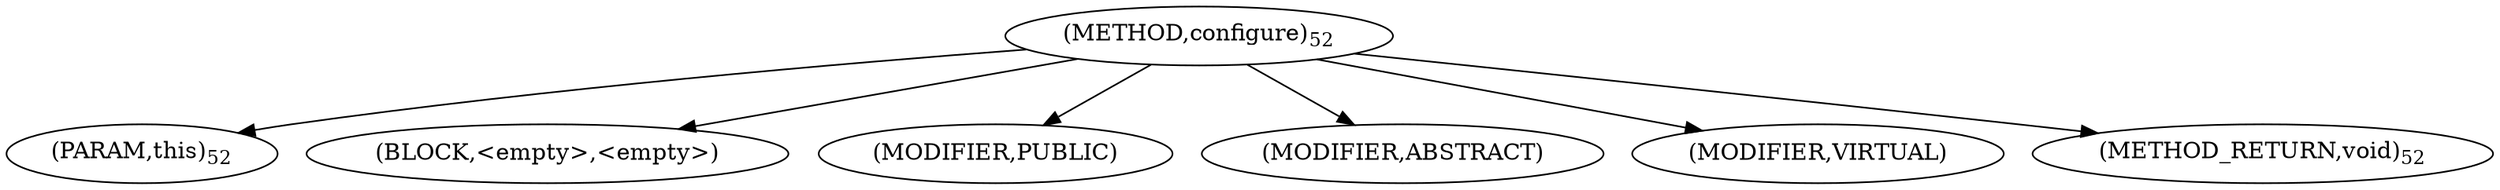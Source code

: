 digraph "configure" {  
"93" [label = <(METHOD,configure)<SUB>52</SUB>> ]
"94" [label = <(PARAM,this)<SUB>52</SUB>> ]
"95" [label = <(BLOCK,&lt;empty&gt;,&lt;empty&gt;)> ]
"96" [label = <(MODIFIER,PUBLIC)> ]
"97" [label = <(MODIFIER,ABSTRACT)> ]
"98" [label = <(MODIFIER,VIRTUAL)> ]
"99" [label = <(METHOD_RETURN,void)<SUB>52</SUB>> ]
  "93" -> "94" 
  "93" -> "95" 
  "93" -> "96" 
  "93" -> "97" 
  "93" -> "98" 
  "93" -> "99" 
}
